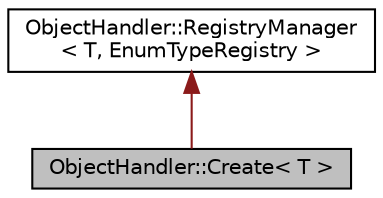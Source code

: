 digraph "ObjectHandler::Create&lt; T &gt;"
{
  edge [fontname="Helvetica",fontsize="10",labelfontname="Helvetica",labelfontsize="10"];
  node [fontname="Helvetica",fontsize="10",shape=record];
  Node2 [label="ObjectHandler::Create\< T \>",height=0.2,width=0.4,color="black", fillcolor="grey75", style="filled", fontcolor="black"];
  Node3 -> Node2 [dir="back",color="firebrick4",fontsize="10",style="solid",fontname="Helvetica"];
  Node3 [label="ObjectHandler::RegistryManager\l\< T, EnumTypeRegistry \>",height=0.2,width=0.4,color="black", fillcolor="white", style="filled",URL="$class_object_handler_1_1_registry_manager.html"];
}
